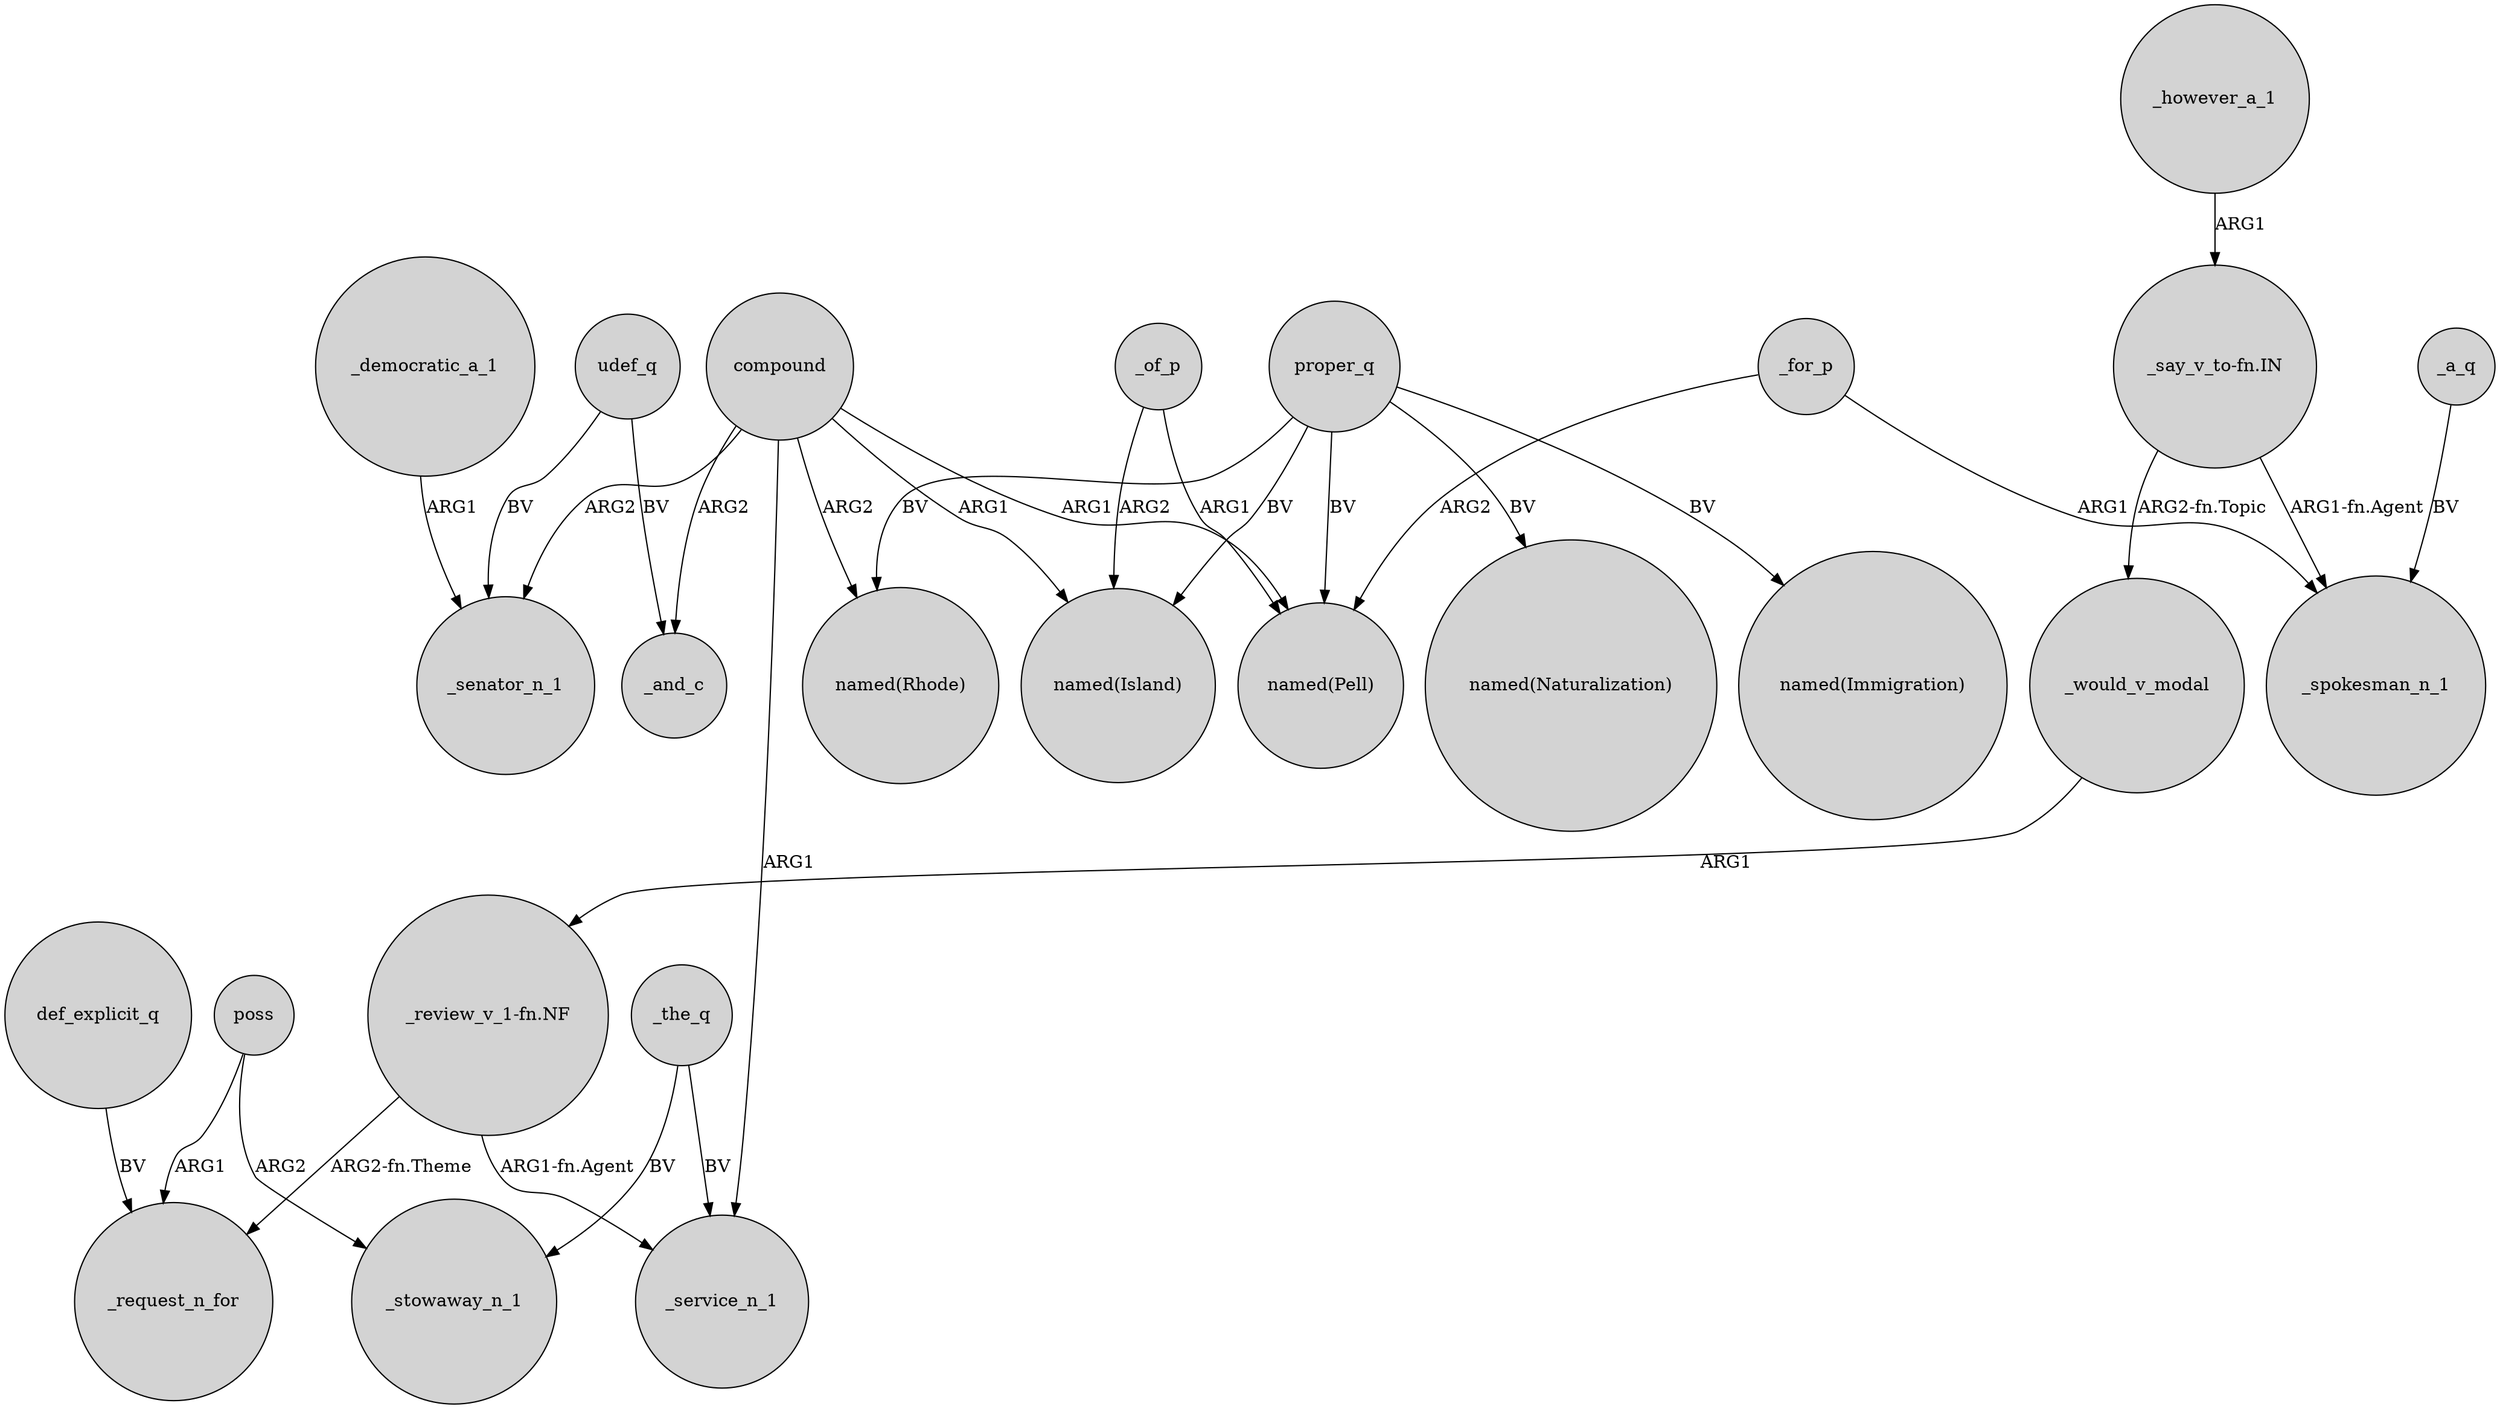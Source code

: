 digraph {
	node [shape=circle style=filled]
	"_say_v_to-fn.IN" -> _would_v_modal [label="ARG2-fn.Topic"]
	_for_p -> _spokesman_n_1 [label=ARG1]
	udef_q -> _senator_n_1 [label=BV]
	"_review_v_1-fn.NF" -> _request_n_for [label="ARG2-fn.Theme"]
	_the_q -> _service_n_1 [label=BV]
	"_review_v_1-fn.NF" -> _service_n_1 [label="ARG1-fn.Agent"]
	_of_p -> "named(Island)" [label=ARG2]
	proper_q -> "named(Pell)" [label=BV]
	_for_p -> "named(Pell)" [label=ARG2]
	compound -> "named(Pell)" [label=ARG1]
	proper_q -> "named(Naturalization)" [label=BV]
	_however_a_1 -> "_say_v_to-fn.IN" [label=ARG1]
	def_explicit_q -> _request_n_for [label=BV]
	"_say_v_to-fn.IN" -> _spokesman_n_1 [label="ARG1-fn.Agent"]
	compound -> "named(Island)" [label=ARG1]
	compound -> _and_c [label=ARG2]
	poss -> _request_n_for [label=ARG1]
	_of_p -> "named(Pell)" [label=ARG1]
	_the_q -> _stowaway_n_1 [label=BV]
	proper_q -> "named(Island)" [label=BV]
	poss -> _stowaway_n_1 [label=ARG2]
	compound -> _senator_n_1 [label=ARG2]
	proper_q -> "named(Immigration)" [label=BV]
	compound -> "named(Rhode)" [label=ARG2]
	_democratic_a_1 -> _senator_n_1 [label=ARG1]
	_a_q -> _spokesman_n_1 [label=BV]
	proper_q -> "named(Rhode)" [label=BV]
	udef_q -> _and_c [label=BV]
	compound -> _service_n_1 [label=ARG1]
	_would_v_modal -> "_review_v_1-fn.NF" [label=ARG1]
}
